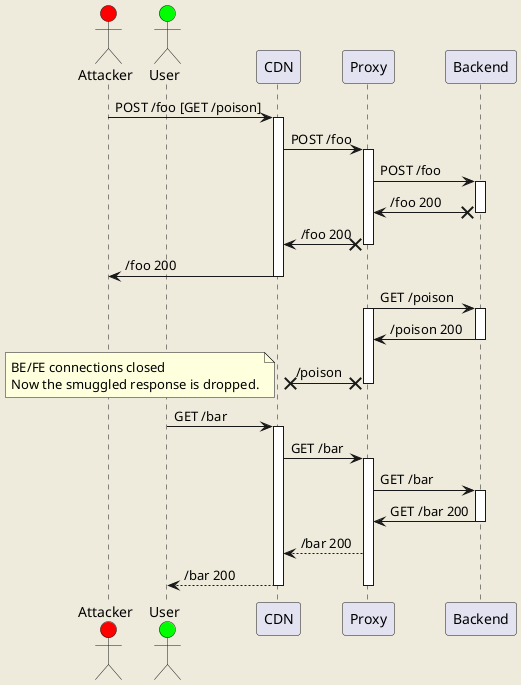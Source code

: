 @startuml

skinparam backgroundColor #EEEBDC


Actor Attacker #red
Actor User #lime
Attacker -> CDN: POST /foo [GET /poison]
activate CDN
CDN -> Proxy: POST /foo
activate Proxy
Proxy -> Backend: POST /foo
activate Backend
Backend x-> Proxy: /foo 200
deactivate Backend
Proxy x-> CDN: /foo 200
deactivate  Proxy
CDN -> Attacker: /foo 200
deactivate CDN
Proxy -> Backend: GET /poison
activate Proxy
activate Backend
Backend -> Proxy: /poison 200
deactivate Backend
Proxy x-x CDN: /poison
note left
BE/FE connections closed
Now the smuggled response is dropped.
end note
deactivate Proxy

deactivate CDN
User -> CDN: GET /bar
activate CDN
CDN -> Proxy: GET /bar
activate Proxy
Proxy -> Backend: GET /bar
activate Backend
Backend -> Proxy: GET /bar 200
deactivate Backend
Proxy --> CDN: /bar 200
CDN --> User: /bar 200
deactivate CDN
deactivate  Proxy
@enduml